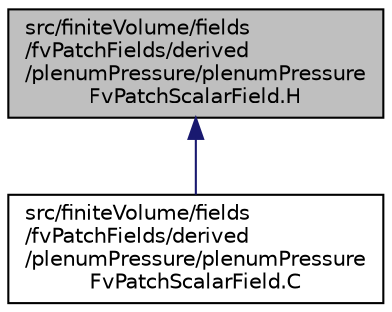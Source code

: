 digraph "src/finiteVolume/fields/fvPatchFields/derived/plenumPressure/plenumPressureFvPatchScalarField.H"
{
  bgcolor="transparent";
  edge [fontname="Helvetica",fontsize="10",labelfontname="Helvetica",labelfontsize="10"];
  node [fontname="Helvetica",fontsize="10",shape=record];
  Node1 [label="src/finiteVolume/fields\l/fvPatchFields/derived\l/plenumPressure/plenumPressure\lFvPatchScalarField.H",height=0.2,width=0.4,color="black", fillcolor="grey75", style="filled", fontcolor="black"];
  Node1 -> Node2 [dir="back",color="midnightblue",fontsize="10",style="solid",fontname="Helvetica"];
  Node2 [label="src/finiteVolume/fields\l/fvPatchFields/derived\l/plenumPressure/plenumPressure\lFvPatchScalarField.C",height=0.2,width=0.4,color="black",URL="$a05588.html"];
}
